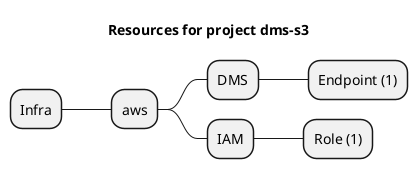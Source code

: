 @startmindmap
title Resources for project dms-s3
skinparam monochrome true
+ Infra
++ aws
+++ DMS
++++ Endpoint (1)
+++ IAM
++++ Role (1)
@endmindmap